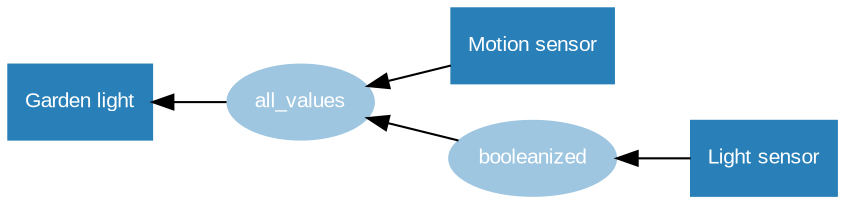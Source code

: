 /* vim: set et sw=4 sts=4: */

digraph {
    graph [rankdir=RL];
    edge [arrowhead=normal, style=solid];

    /* Devices */
    node [shape=rect, style=filled, color="#2980b9", fontname=Arial, fontcolor="#ffffff", fontsize=10];

    led [label="Garden light"]
    light [label="Light sensor"]
    motion [label="Motion sensor"]

    /* functions */
    node [shape=oval, style=filled, color="#9ec6e0", fontcolor="#ffffff"];

    booleanized
    all_values

    all_values -> led;
    booleanized -> all_values;
    motion -> all_values;
    light -> booleanized;
}
